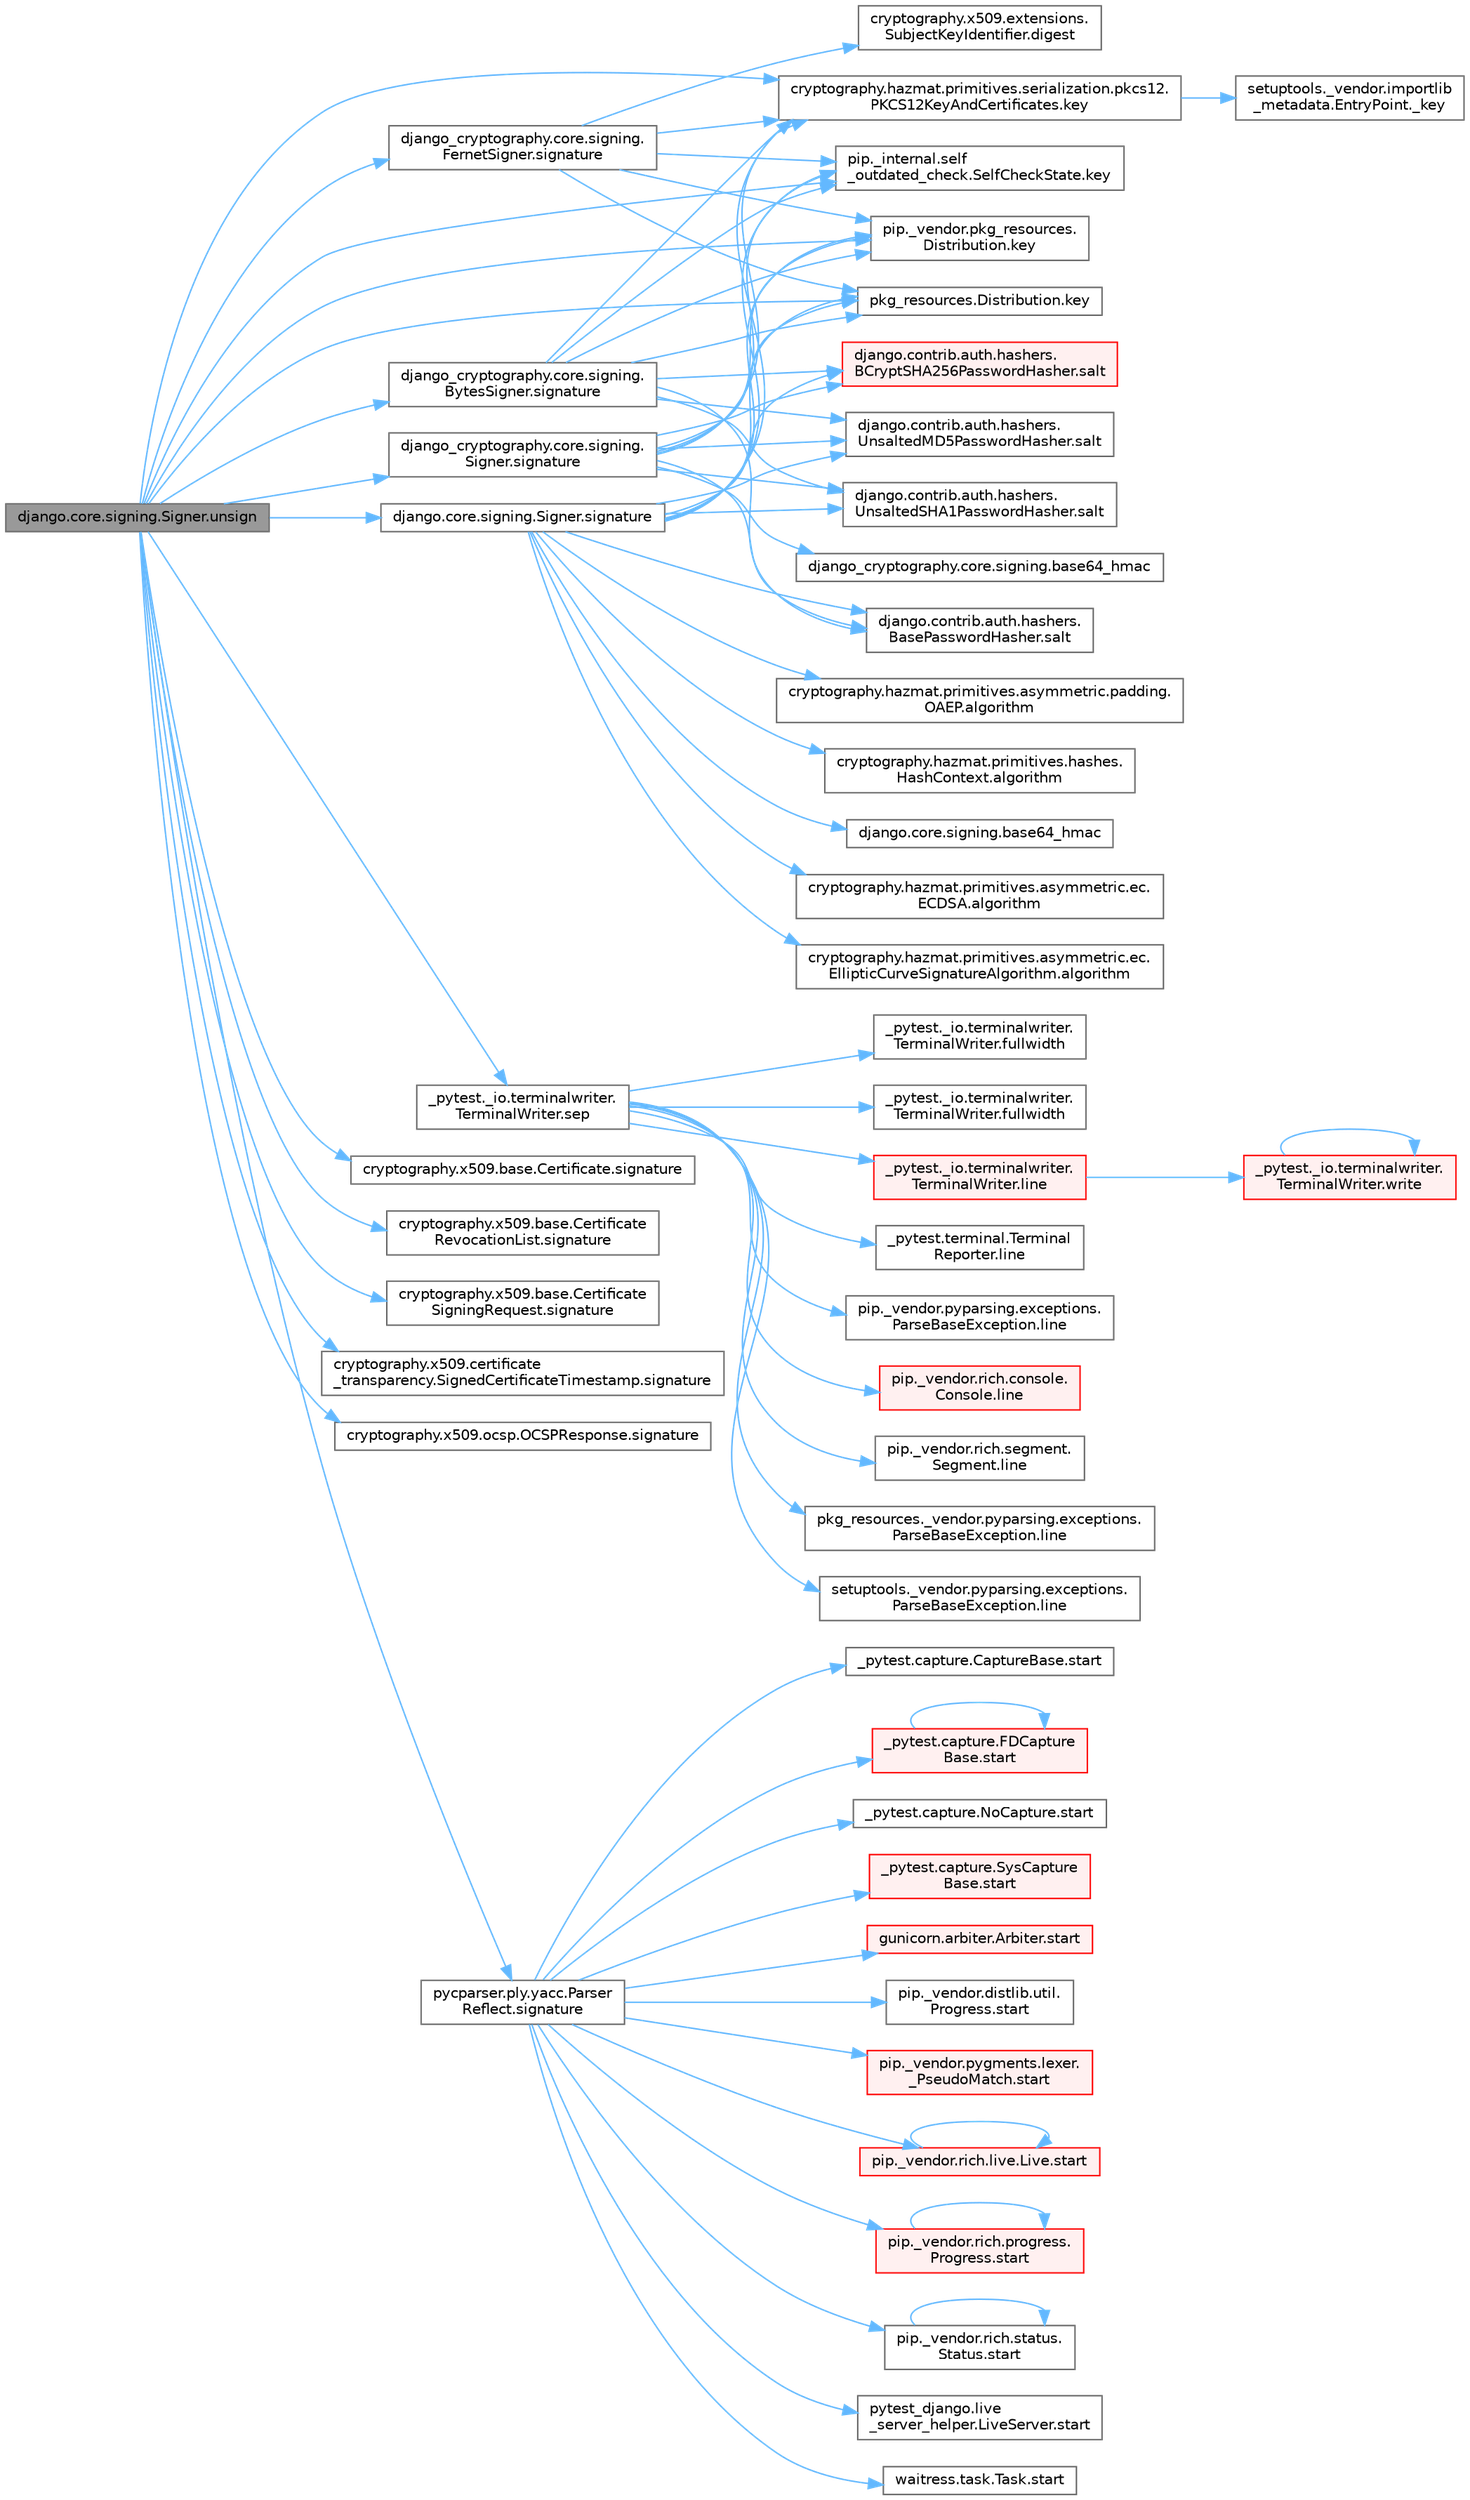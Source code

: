 digraph "django.core.signing.Signer.unsign"
{
 // LATEX_PDF_SIZE
  bgcolor="transparent";
  edge [fontname=Helvetica,fontsize=10,labelfontname=Helvetica,labelfontsize=10];
  node [fontname=Helvetica,fontsize=10,shape=box,height=0.2,width=0.4];
  rankdir="LR";
  Node1 [id="Node000001",label="django.core.signing.Signer.unsign",height=0.2,width=0.4,color="gray40", fillcolor="grey60", style="filled", fontcolor="black",tooltip=" "];
  Node1 -> Node2 [id="edge1_Node000001_Node000002",color="steelblue1",style="solid",tooltip=" "];
  Node2 [id="Node000002",label="cryptography.hazmat.primitives.serialization.pkcs12.\lPKCS12KeyAndCertificates.key",height=0.2,width=0.4,color="grey40", fillcolor="white", style="filled",URL="$classcryptography_1_1hazmat_1_1primitives_1_1serialization_1_1pkcs12_1_1_p_k_c_s12_key_and_certificates.html#a68c96f0159db00a916d17639b9971216",tooltip=" "];
  Node2 -> Node3 [id="edge2_Node000002_Node000003",color="steelblue1",style="solid",tooltip=" "];
  Node3 [id="Node000003",label="setuptools._vendor.importlib\l_metadata.EntryPoint._key",height=0.2,width=0.4,color="grey40", fillcolor="white", style="filled",URL="$classsetuptools_1_1__vendor_1_1importlib__metadata_1_1_entry_point.html#a876b00fc90ade5604112a60d0a25aa7f",tooltip=" "];
  Node1 -> Node4 [id="edge3_Node000001_Node000004",color="steelblue1",style="solid",tooltip=" "];
  Node4 [id="Node000004",label="pip._internal.self\l_outdated_check.SelfCheckState.key",height=0.2,width=0.4,color="grey40", fillcolor="white", style="filled",URL="$classpip_1_1__internal_1_1self__outdated__check_1_1_self_check_state.html#aa0b308aa8fb5e715fe0f904b41d19e5b",tooltip=" "];
  Node1 -> Node5 [id="edge4_Node000001_Node000005",color="steelblue1",style="solid",tooltip=" "];
  Node5 [id="Node000005",label="pip._vendor.pkg_resources.\lDistribution.key",height=0.2,width=0.4,color="grey40", fillcolor="white", style="filled",URL="$classpip_1_1__vendor_1_1pkg__resources_1_1_distribution.html#a9e24924b9eaf20e2250120469bea67ee",tooltip=" "];
  Node1 -> Node6 [id="edge5_Node000001_Node000006",color="steelblue1",style="solid",tooltip=" "];
  Node6 [id="Node000006",label="pkg_resources.Distribution.key",height=0.2,width=0.4,color="grey40", fillcolor="white", style="filled",URL="$classpkg__resources_1_1_distribution.html#a221743d4b30a8c53cd7fe9feeb12366a",tooltip=" "];
  Node1 -> Node7 [id="edge6_Node000001_Node000007",color="steelblue1",style="solid",tooltip=" "];
  Node7 [id="Node000007",label="_pytest._io.terminalwriter.\lTerminalWriter.sep",height=0.2,width=0.4,color="grey40", fillcolor="white", style="filled",URL="$class__pytest_1_1__io_1_1terminalwriter_1_1_terminal_writer.html#a9825789953e583960848896c7c201fb8",tooltip=" "];
  Node7 -> Node8 [id="edge7_Node000007_Node000008",color="steelblue1",style="solid",tooltip=" "];
  Node8 [id="Node000008",label="_pytest._io.terminalwriter.\lTerminalWriter.fullwidth",height=0.2,width=0.4,color="grey40", fillcolor="white", style="filled",URL="$class__pytest_1_1__io_1_1terminalwriter_1_1_terminal_writer.html#ae50311a0eabdbd82576186c911df75e1",tooltip=" "];
  Node7 -> Node9 [id="edge8_Node000007_Node000009",color="steelblue1",style="solid",tooltip=" "];
  Node9 [id="Node000009",label="_pytest._io.terminalwriter.\lTerminalWriter.fullwidth",height=0.2,width=0.4,color="grey40", fillcolor="white", style="filled",URL="$class__pytest_1_1__io_1_1terminalwriter_1_1_terminal_writer.html#af76e8737ba6755dc0b6ac47f6737fac9",tooltip=" "];
  Node7 -> Node10 [id="edge9_Node000007_Node000010",color="steelblue1",style="solid",tooltip=" "];
  Node10 [id="Node000010",label="_pytest._io.terminalwriter.\lTerminalWriter.line",height=0.2,width=0.4,color="red", fillcolor="#FFF0F0", style="filled",URL="$class__pytest_1_1__io_1_1terminalwriter_1_1_terminal_writer.html#a70c206b6c71b946771673c95d93d5d5a",tooltip=" "];
  Node10 -> Node11 [id="edge10_Node000010_Node000011",color="steelblue1",style="solid",tooltip=" "];
  Node11 [id="Node000011",label="_pytest._io.terminalwriter.\lTerminalWriter.write",height=0.2,width=0.4,color="red", fillcolor="#FFF0F0", style="filled",URL="$class__pytest_1_1__io_1_1terminalwriter_1_1_terminal_writer.html#ab011b237aec5bafbe3761ee6eceaa5b1",tooltip=" "];
  Node11 -> Node11 [id="edge11_Node000011_Node000011",color="steelblue1",style="solid",tooltip=" "];
  Node7 -> Node318 [id="edge12_Node000007_Node000318",color="steelblue1",style="solid",tooltip=" "];
  Node318 [id="Node000318",label="_pytest.terminal.Terminal\lReporter.line",height=0.2,width=0.4,color="grey40", fillcolor="white", style="filled",URL="$class__pytest_1_1terminal_1_1_terminal_reporter.html#a93c0c8ead6fc609ded513a82b16b30d6",tooltip=" "];
  Node7 -> Node319 [id="edge13_Node000007_Node000319",color="steelblue1",style="solid",tooltip=" "];
  Node319 [id="Node000319",label="pip._vendor.pyparsing.exceptions.\lParseBaseException.line",height=0.2,width=0.4,color="grey40", fillcolor="white", style="filled",URL="$classpip_1_1__vendor_1_1pyparsing_1_1exceptions_1_1_parse_base_exception.html#aa2329017443b8e4ac6f0415a61e18938",tooltip=" "];
  Node7 -> Node320 [id="edge14_Node000007_Node000320",color="steelblue1",style="solid",tooltip=" "];
  Node320 [id="Node000320",label="pip._vendor.rich.console.\lConsole.line",height=0.2,width=0.4,color="red", fillcolor="#FFF0F0", style="filled",URL="$classpip_1_1__vendor_1_1rich_1_1console_1_1_console.html#a41d951735692dcacd03f429df410629c",tooltip=" "];
  Node7 -> Node4434 [id="edge15_Node000007_Node004434",color="steelblue1",style="solid",tooltip=" "];
  Node4434 [id="Node004434",label="pip._vendor.rich.segment.\lSegment.line",height=0.2,width=0.4,color="grey40", fillcolor="white", style="filled",URL="$classpip_1_1__vendor_1_1rich_1_1segment_1_1_segment.html#a1d04079b7b56d7149c9f695a7005053c",tooltip=" "];
  Node7 -> Node4435 [id="edge16_Node000007_Node004435",color="steelblue1",style="solid",tooltip=" "];
  Node4435 [id="Node004435",label="pkg_resources._vendor.pyparsing.exceptions.\lParseBaseException.line",height=0.2,width=0.4,color="grey40", fillcolor="white", style="filled",URL="$classpkg__resources_1_1__vendor_1_1pyparsing_1_1exceptions_1_1_parse_base_exception.html#a0008de93649d601aee59f9355b7db231",tooltip=" "];
  Node7 -> Node4436 [id="edge17_Node000007_Node004436",color="steelblue1",style="solid",tooltip=" "];
  Node4436 [id="Node004436",label="setuptools._vendor.pyparsing.exceptions.\lParseBaseException.line",height=0.2,width=0.4,color="grey40", fillcolor="white", style="filled",URL="$classsetuptools_1_1__vendor_1_1pyparsing_1_1exceptions_1_1_parse_base_exception.html#ac4e957463d1b83df668df7d619160a90",tooltip=" "];
  Node1 -> Node4526 [id="edge18_Node000001_Node004526",color="steelblue1",style="solid",tooltip=" "];
  Node4526 [id="Node004526",label="cryptography.x509.base.Certificate.signature",height=0.2,width=0.4,color="grey40", fillcolor="white", style="filled",URL="$classcryptography_1_1x509_1_1base_1_1_certificate.html#abe382db1f1477ad37a320347462ba3cd",tooltip=" "];
  Node1 -> Node4527 [id="edge19_Node000001_Node004527",color="steelblue1",style="solid",tooltip=" "];
  Node4527 [id="Node004527",label="cryptography.x509.base.Certificate\lRevocationList.signature",height=0.2,width=0.4,color="grey40", fillcolor="white", style="filled",URL="$classcryptography_1_1x509_1_1base_1_1_certificate_revocation_list.html#ad0c23769cb190f5a11a1b229d62cb410",tooltip=" "];
  Node1 -> Node4528 [id="edge20_Node000001_Node004528",color="steelblue1",style="solid",tooltip=" "];
  Node4528 [id="Node004528",label="cryptography.x509.base.Certificate\lSigningRequest.signature",height=0.2,width=0.4,color="grey40", fillcolor="white", style="filled",URL="$classcryptography_1_1x509_1_1base_1_1_certificate_signing_request.html#a2029eee4c35ef65bded299f8b515a4e0",tooltip=" "];
  Node1 -> Node4529 [id="edge21_Node000001_Node004529",color="steelblue1",style="solid",tooltip=" "];
  Node4529 [id="Node004529",label="cryptography.x509.certificate\l_transparency.SignedCertificateTimestamp.signature",height=0.2,width=0.4,color="grey40", fillcolor="white", style="filled",URL="$classcryptography_1_1x509_1_1certificate__transparency_1_1_signed_certificate_timestamp.html#aa3a086336b0cdba91732d8531fae4a10",tooltip=" "];
  Node1 -> Node4530 [id="edge22_Node000001_Node004530",color="steelblue1",style="solid",tooltip=" "];
  Node4530 [id="Node004530",label="cryptography.x509.ocsp.OCSPResponse.signature",height=0.2,width=0.4,color="grey40", fillcolor="white", style="filled",URL="$classcryptography_1_1x509_1_1ocsp_1_1_o_c_s_p_response.html#abb37db8ca0b02091036d2dad9476fa5a",tooltip=" "];
  Node1 -> Node4531 [id="edge23_Node000001_Node004531",color="steelblue1",style="solid",tooltip=" "];
  Node4531 [id="Node004531",label="django.core.signing.Signer.signature",height=0.2,width=0.4,color="grey40", fillcolor="white", style="filled",URL="$classdjango_1_1core_1_1signing_1_1_signer.html#a7f07d25e055e1c12121ac821012efb46",tooltip=" "];
  Node4531 -> Node984 [id="edge24_Node004531_Node000984",color="steelblue1",style="solid",tooltip=" "];
  Node984 [id="Node000984",label="cryptography.hazmat.primitives.asymmetric.ec.\lECDSA.algorithm",height=0.2,width=0.4,color="grey40", fillcolor="white", style="filled",URL="$classcryptography_1_1hazmat_1_1primitives_1_1asymmetric_1_1ec_1_1_e_c_d_s_a.html#af8b2ad5654a22d6881ca280f065703ab",tooltip=" "];
  Node4531 -> Node985 [id="edge25_Node004531_Node000985",color="steelblue1",style="solid",tooltip=" "];
  Node985 [id="Node000985",label="cryptography.hazmat.primitives.asymmetric.ec.\lEllipticCurveSignatureAlgorithm.algorithm",height=0.2,width=0.4,color="grey40", fillcolor="white", style="filled",URL="$classcryptography_1_1hazmat_1_1primitives_1_1asymmetric_1_1ec_1_1_elliptic_curve_signature_algorithm.html#ac96045f23c0e56192e7e9e071d3ed60a",tooltip=" "];
  Node4531 -> Node986 [id="edge26_Node004531_Node000986",color="steelblue1",style="solid",tooltip=" "];
  Node986 [id="Node000986",label="cryptography.hazmat.primitives.asymmetric.padding.\lOAEP.algorithm",height=0.2,width=0.4,color="grey40", fillcolor="white", style="filled",URL="$classcryptography_1_1hazmat_1_1primitives_1_1asymmetric_1_1padding_1_1_o_a_e_p.html#ad6f452615df34bef1b5a039c8fb5e11e",tooltip=" "];
  Node4531 -> Node987 [id="edge27_Node004531_Node000987",color="steelblue1",style="solid",tooltip=" "];
  Node987 [id="Node000987",label="cryptography.hazmat.primitives.hashes.\lHashContext.algorithm",height=0.2,width=0.4,color="grey40", fillcolor="white", style="filled",URL="$classcryptography_1_1hazmat_1_1primitives_1_1hashes_1_1_hash_context.html#af82b9ea0836393b48314ae5c78191c66",tooltip=" "];
  Node4531 -> Node4532 [id="edge28_Node004531_Node004532",color="steelblue1",style="solid",tooltip=" "];
  Node4532 [id="Node004532",label="django.core.signing.base64_hmac",height=0.2,width=0.4,color="grey40", fillcolor="white", style="filled",URL="$namespacedjango_1_1core_1_1signing.html#ae2baef9a89fd334f29f78213187c2da7",tooltip=" "];
  Node4531 -> Node2 [id="edge29_Node004531_Node000002",color="steelblue1",style="solid",tooltip=" "];
  Node4531 -> Node4 [id="edge30_Node004531_Node000004",color="steelblue1",style="solid",tooltip=" "];
  Node4531 -> Node5 [id="edge31_Node004531_Node000005",color="steelblue1",style="solid",tooltip=" "];
  Node4531 -> Node6 [id="edge32_Node004531_Node000006",color="steelblue1",style="solid",tooltip=" "];
  Node4531 -> Node4533 [id="edge33_Node004531_Node004533",color="steelblue1",style="solid",tooltip=" "];
  Node4533 [id="Node004533",label="django.contrib.auth.hashers.\lBasePasswordHasher.salt",height=0.2,width=0.4,color="grey40", fillcolor="white", style="filled",URL="$classdjango_1_1contrib_1_1auth_1_1hashers_1_1_base_password_hasher.html#a384b33ba4e26a793993f9f7b4e12c09c",tooltip=" "];
  Node4531 -> Node4534 [id="edge34_Node004531_Node004534",color="steelblue1",style="solid",tooltip=" "];
  Node4534 [id="Node004534",label="django.contrib.auth.hashers.\lBCryptSHA256PasswordHasher.salt",height=0.2,width=0.4,color="red", fillcolor="#FFF0F0", style="filled",URL="$classdjango_1_1contrib_1_1auth_1_1hashers_1_1_b_crypt_s_h_a256_password_hasher.html#a8bf9448c637933b786cf0fd4dfa3b346",tooltip=" "];
  Node4531 -> Node4535 [id="edge35_Node004531_Node004535",color="steelblue1",style="solid",tooltip=" "];
  Node4535 [id="Node004535",label="django.contrib.auth.hashers.\lUnsaltedMD5PasswordHasher.salt",height=0.2,width=0.4,color="grey40", fillcolor="white", style="filled",URL="$classdjango_1_1contrib_1_1auth_1_1hashers_1_1_unsalted_m_d5_password_hasher.html#a55ec2ff3aa556a85961548c66bc9650a",tooltip=" "];
  Node4531 -> Node4536 [id="edge36_Node004531_Node004536",color="steelblue1",style="solid",tooltip=" "];
  Node4536 [id="Node004536",label="django.contrib.auth.hashers.\lUnsaltedSHA1PasswordHasher.salt",height=0.2,width=0.4,color="grey40", fillcolor="white", style="filled",URL="$classdjango_1_1contrib_1_1auth_1_1hashers_1_1_unsalted_s_h_a1_password_hasher.html#a3963b9e4bd48e30c9d7dca880da4e1fc",tooltip=" "];
  Node1 -> Node4537 [id="edge37_Node000001_Node004537",color="steelblue1",style="solid",tooltip=" "];
  Node4537 [id="Node004537",label="django_cryptography.core.signing.\lBytesSigner.signature",height=0.2,width=0.4,color="grey40", fillcolor="white", style="filled",URL="$classdjango__cryptography_1_1core_1_1signing_1_1_bytes_signer.html#a90cc9a96f9ef73301790d9762e653f19",tooltip=" "];
  Node4537 -> Node2 [id="edge38_Node004537_Node000002",color="steelblue1",style="solid",tooltip=" "];
  Node4537 -> Node4 [id="edge39_Node004537_Node000004",color="steelblue1",style="solid",tooltip=" "];
  Node4537 -> Node5 [id="edge40_Node004537_Node000005",color="steelblue1",style="solid",tooltip=" "];
  Node4537 -> Node6 [id="edge41_Node004537_Node000006",color="steelblue1",style="solid",tooltip=" "];
  Node4537 -> Node4533 [id="edge42_Node004537_Node004533",color="steelblue1",style="solid",tooltip=" "];
  Node4537 -> Node4534 [id="edge43_Node004537_Node004534",color="steelblue1",style="solid",tooltip=" "];
  Node4537 -> Node4535 [id="edge44_Node004537_Node004535",color="steelblue1",style="solid",tooltip=" "];
  Node4537 -> Node4536 [id="edge45_Node004537_Node004536",color="steelblue1",style="solid",tooltip=" "];
  Node1 -> Node4538 [id="edge46_Node000001_Node004538",color="steelblue1",style="solid",tooltip=" "];
  Node4538 [id="Node004538",label="django_cryptography.core.signing.\lFernetSigner.signature",height=0.2,width=0.4,color="grey40", fillcolor="white", style="filled",URL="$classdjango__cryptography_1_1core_1_1signing_1_1_fernet_signer.html#a0912526a3736344cb70cb986f6ed9ae7",tooltip=" "];
  Node4538 -> Node992 [id="edge47_Node004538_Node000992",color="steelblue1",style="solid",tooltip=" "];
  Node992 [id="Node000992",label="cryptography.x509.extensions.\lSubjectKeyIdentifier.digest",height=0.2,width=0.4,color="grey40", fillcolor="white", style="filled",URL="$classcryptography_1_1x509_1_1extensions_1_1_subject_key_identifier.html#a7bc3b4e8d5360d83165d8c309c57f98d",tooltip=" "];
  Node4538 -> Node2 [id="edge48_Node004538_Node000002",color="steelblue1",style="solid",tooltip=" "];
  Node4538 -> Node4 [id="edge49_Node004538_Node000004",color="steelblue1",style="solid",tooltip=" "];
  Node4538 -> Node5 [id="edge50_Node004538_Node000005",color="steelblue1",style="solid",tooltip=" "];
  Node4538 -> Node6 [id="edge51_Node004538_Node000006",color="steelblue1",style="solid",tooltip=" "];
  Node1 -> Node4539 [id="edge52_Node000001_Node004539",color="steelblue1",style="solid",tooltip=" "];
  Node4539 [id="Node004539",label="django_cryptography.core.signing.\lSigner.signature",height=0.2,width=0.4,color="grey40", fillcolor="white", style="filled",URL="$classdjango__cryptography_1_1core_1_1signing_1_1_signer.html#ad71de574e6dffcf1fab21a8ecac7c516",tooltip=" "];
  Node4539 -> Node4540 [id="edge53_Node004539_Node004540",color="steelblue1",style="solid",tooltip=" "];
  Node4540 [id="Node004540",label="django_cryptography.core.signing.base64_hmac",height=0.2,width=0.4,color="grey40", fillcolor="white", style="filled",URL="$namespacedjango__cryptography_1_1core_1_1signing.html#ae98a96093c40965aaba90c1fe121efb2",tooltip=" "];
  Node4539 -> Node2 [id="edge54_Node004539_Node000002",color="steelblue1",style="solid",tooltip=" "];
  Node4539 -> Node4 [id="edge55_Node004539_Node000004",color="steelblue1",style="solid",tooltip=" "];
  Node4539 -> Node5 [id="edge56_Node004539_Node000005",color="steelblue1",style="solid",tooltip=" "];
  Node4539 -> Node6 [id="edge57_Node004539_Node000006",color="steelblue1",style="solid",tooltip=" "];
  Node4539 -> Node4533 [id="edge58_Node004539_Node004533",color="steelblue1",style="solid",tooltip=" "];
  Node4539 -> Node4534 [id="edge59_Node004539_Node004534",color="steelblue1",style="solid",tooltip=" "];
  Node4539 -> Node4535 [id="edge60_Node004539_Node004535",color="steelblue1",style="solid",tooltip=" "];
  Node4539 -> Node4536 [id="edge61_Node004539_Node004536",color="steelblue1",style="solid",tooltip=" "];
  Node1 -> Node4541 [id="edge62_Node000001_Node004541",color="steelblue1",style="solid",tooltip=" "];
  Node4541 [id="Node004541",label="pycparser.ply.yacc.Parser\lReflect.signature",height=0.2,width=0.4,color="grey40", fillcolor="white", style="filled",URL="$classpycparser_1_1ply_1_1yacc_1_1_parser_reflect.html#a525f61d23491eeae554ac65afedd0a5b",tooltip=" "];
  Node4541 -> Node1317 [id="edge63_Node004541_Node001317",color="steelblue1",style="solid",tooltip=" "];
  Node1317 [id="Node001317",label="_pytest.capture.CaptureBase.start",height=0.2,width=0.4,color="grey40", fillcolor="white", style="filled",URL="$class__pytest_1_1capture_1_1_capture_base.html#aa950255d21f396239be8f4f8ce14e8c9",tooltip=" "];
  Node4541 -> Node1318 [id="edge64_Node004541_Node001318",color="steelblue1",style="solid",tooltip=" "];
  Node1318 [id="Node001318",label="_pytest.capture.FDCapture\lBase.start",height=0.2,width=0.4,color="red", fillcolor="#FFF0F0", style="filled",URL="$class__pytest_1_1capture_1_1_f_d_capture_base.html#a2222a82f00c20f3946eaa6d6830b2acb",tooltip=" "];
  Node1318 -> Node1318 [id="edge65_Node001318_Node001318",color="steelblue1",style="solid",tooltip=" "];
  Node4541 -> Node1319 [id="edge66_Node004541_Node001319",color="steelblue1",style="solid",tooltip=" "];
  Node1319 [id="Node001319",label="_pytest.capture.NoCapture.start",height=0.2,width=0.4,color="grey40", fillcolor="white", style="filled",URL="$class__pytest_1_1capture_1_1_no_capture.html#a4bf9401cf575894cabf249a3d0d358e1",tooltip=" "];
  Node4541 -> Node1320 [id="edge67_Node004541_Node001320",color="steelblue1",style="solid",tooltip=" "];
  Node1320 [id="Node001320",label="_pytest.capture.SysCapture\lBase.start",height=0.2,width=0.4,color="red", fillcolor="#FFF0F0", style="filled",URL="$class__pytest_1_1capture_1_1_sys_capture_base.html#a6b073e20650b42405958221a49a44f1b",tooltip=" "];
  Node4541 -> Node1321 [id="edge68_Node004541_Node001321",color="steelblue1",style="solid",tooltip=" "];
  Node1321 [id="Node001321",label="gunicorn.arbiter.Arbiter.start",height=0.2,width=0.4,color="red", fillcolor="#FFF0F0", style="filled",URL="$classgunicorn_1_1arbiter_1_1_arbiter.html#a9abc475f491622dde84515bdde802f2e",tooltip=" "];
  Node4541 -> Node4253 [id="edge69_Node004541_Node004253",color="steelblue1",style="solid",tooltip=" "];
  Node4253 [id="Node004253",label="pip._vendor.distlib.util.\lProgress.start",height=0.2,width=0.4,color="grey40", fillcolor="white", style="filled",URL="$classpip_1_1__vendor_1_1distlib_1_1util_1_1_progress.html#ac37fb847f1e87d43ede785ef076f64c4",tooltip=" "];
  Node4541 -> Node4254 [id="edge70_Node004541_Node004254",color="steelblue1",style="solid",tooltip=" "];
  Node4254 [id="Node004254",label="pip._vendor.pygments.lexer.\l_PseudoMatch.start",height=0.2,width=0.4,color="red", fillcolor="#FFF0F0", style="filled",URL="$classpip_1_1__vendor_1_1pygments_1_1lexer_1_1___pseudo_match.html#a0dab1b29c0e2ed959d3494125b5a1bdc",tooltip=" "];
  Node4541 -> Node4255 [id="edge71_Node004541_Node004255",color="steelblue1",style="solid",tooltip=" "];
  Node4255 [id="Node004255",label="pip._vendor.rich.live.Live.start",height=0.2,width=0.4,color="red", fillcolor="#FFF0F0", style="filled",URL="$classpip_1_1__vendor_1_1rich_1_1live_1_1_live.html#a7216ec35a1494a83ed749407ef4e0c40",tooltip=" "];
  Node4255 -> Node4255 [id="edge72_Node004255_Node004255",color="steelblue1",style="solid",tooltip=" "];
  Node4541 -> Node4257 [id="edge73_Node004541_Node004257",color="steelblue1",style="solid",tooltip=" "];
  Node4257 [id="Node004257",label="pip._vendor.rich.progress.\lProgress.start",height=0.2,width=0.4,color="red", fillcolor="#FFF0F0", style="filled",URL="$classpip_1_1__vendor_1_1rich_1_1progress_1_1_progress.html#ad90c9b221cd715a310f6421a8fbe9f91",tooltip=" "];
  Node4257 -> Node4257 [id="edge74_Node004257_Node004257",color="steelblue1",style="solid",tooltip=" "];
  Node4541 -> Node4258 [id="edge75_Node004541_Node004258",color="steelblue1",style="solid",tooltip=" "];
  Node4258 [id="Node004258",label="pip._vendor.rich.status.\lStatus.start",height=0.2,width=0.4,color="grey40", fillcolor="white", style="filled",URL="$classpip_1_1__vendor_1_1rich_1_1status_1_1_status.html#a154230e1d72001e5b9423fe730477b50",tooltip=" "];
  Node4258 -> Node4258 [id="edge76_Node004258_Node004258",color="steelblue1",style="solid",tooltip=" "];
  Node4541 -> Node4259 [id="edge77_Node004541_Node004259",color="steelblue1",style="solid",tooltip=" "];
  Node4259 [id="Node004259",label="pytest_django.live\l_server_helper.LiveServer.start",height=0.2,width=0.4,color="grey40", fillcolor="white", style="filled",URL="$classpytest__django_1_1live__server__helper_1_1_live_server.html#ae32345838ccb36ae81fa401897eff92e",tooltip=" "];
  Node4541 -> Node4260 [id="edge78_Node004541_Node004260",color="steelblue1",style="solid",tooltip=" "];
  Node4260 [id="Node004260",label="waitress.task.Task.start",height=0.2,width=0.4,color="grey40", fillcolor="white", style="filled",URL="$classwaitress_1_1task_1_1_task.html#a956f0158d2b92d49063e889441143f99",tooltip=" "];
}
